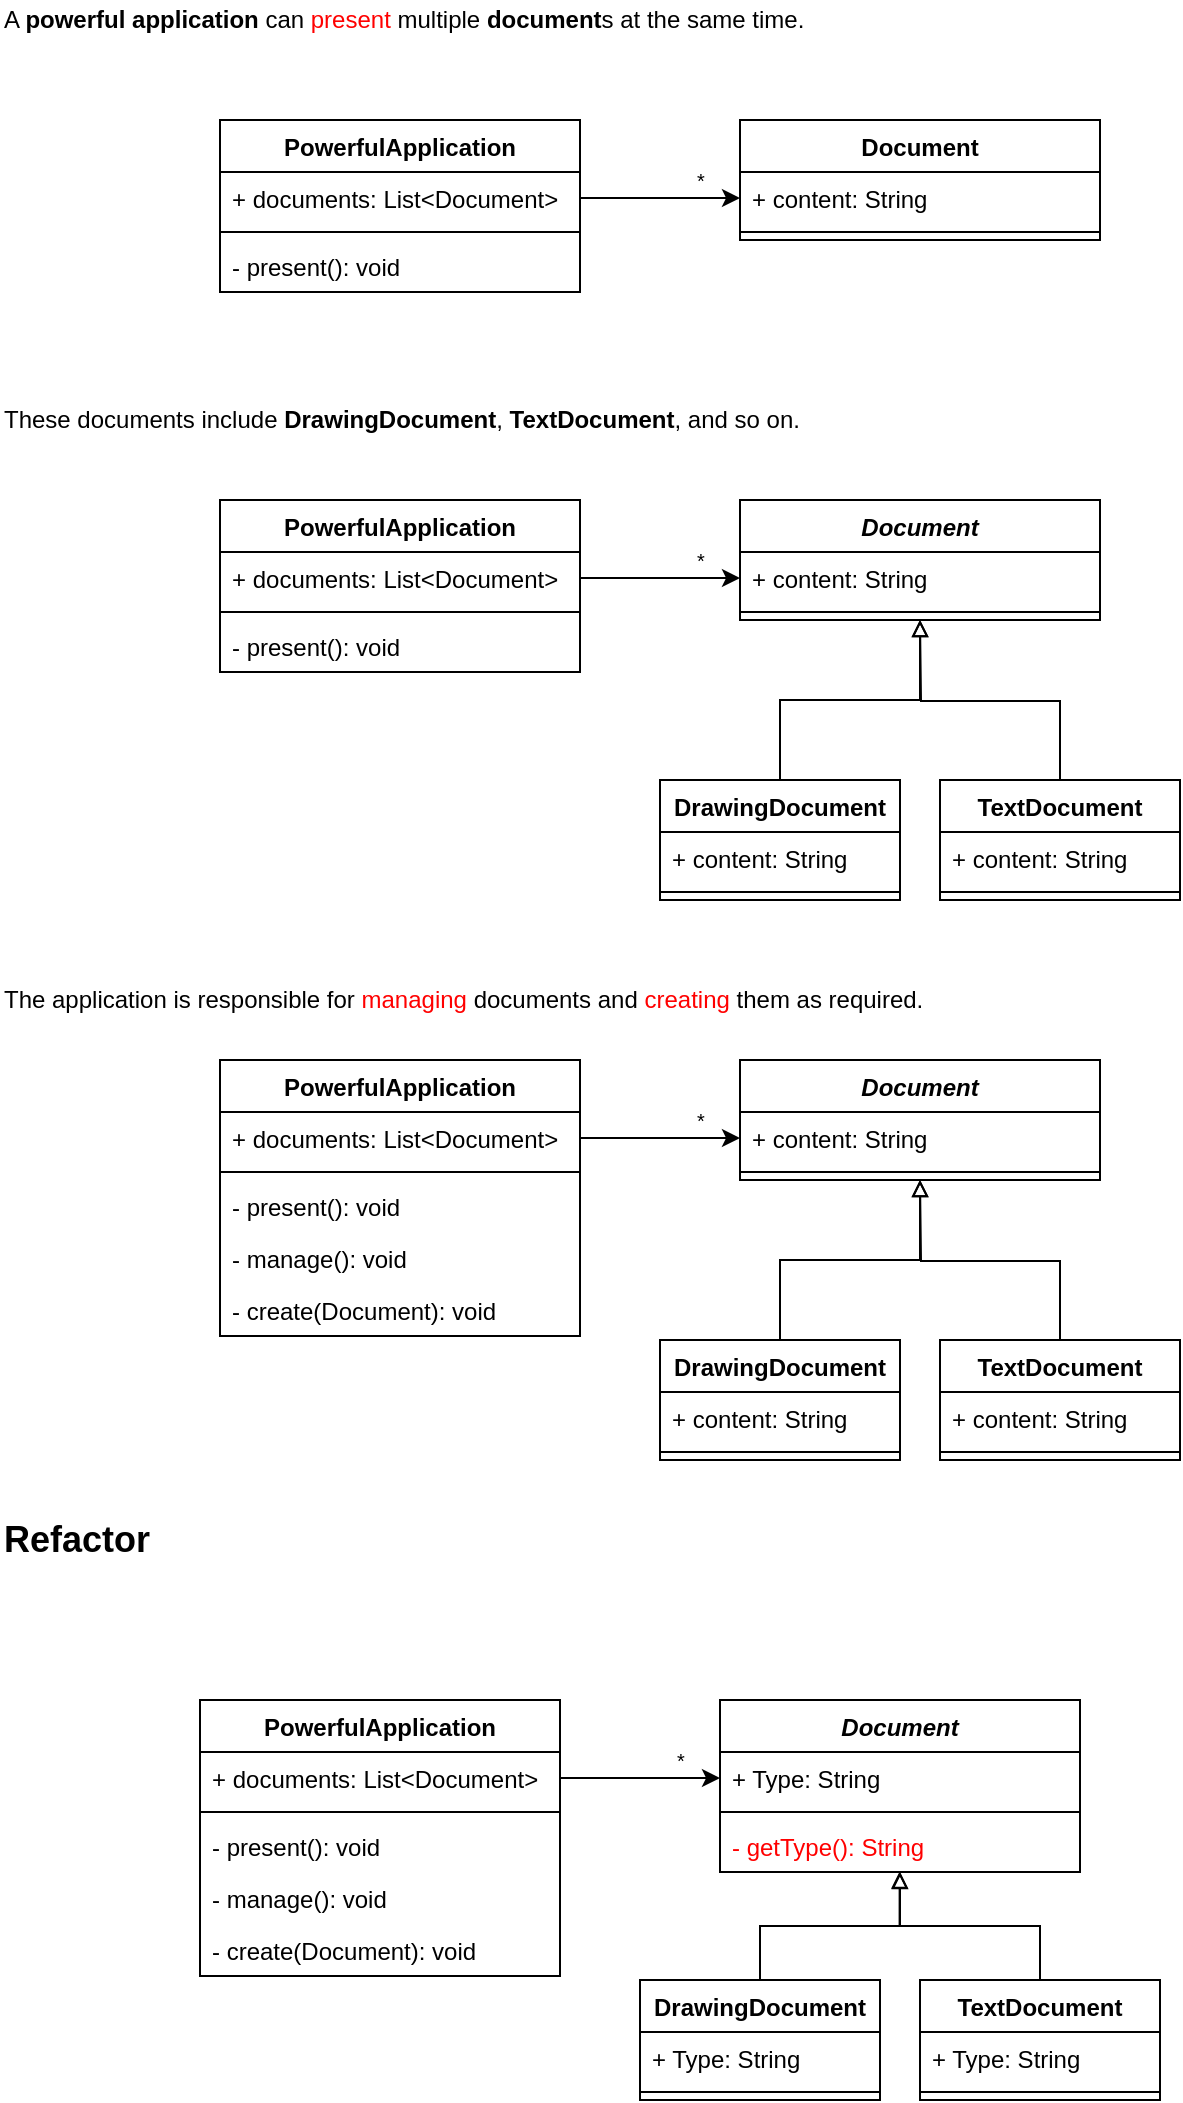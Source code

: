 <mxfile version="15.8.4" type="device"><diagram id="x-Aya7bCLQukjXp_1SLH" name="Page-1"><mxGraphModel dx="492" dy="433" grid="1" gridSize="10" guides="1" tooltips="1" connect="1" arrows="1" fold="1" page="1" pageScale="1" pageWidth="850" pageHeight="1100" math="0" shadow="0"><root><mxCell id="0"/><mxCell id="1" parent="0"/><mxCell id="gyACEAx8p1MgfbKCOxgS-1" value="A &lt;b&gt;powerful application&lt;/b&gt; can &lt;font color=&quot;#ff0000&quot;&gt;present&lt;/font&gt; multiple &lt;b&gt;document&lt;/b&gt;s at the same time." style="text;html=1;align=left;verticalAlign=middle;resizable=0;points=[];autosize=1;strokeColor=none;fillColor=none;" vertex="1" parent="1"><mxGeometry y="10" width="420" height="20" as="geometry"/></mxCell><mxCell id="gyACEAx8p1MgfbKCOxgS-2" value="These documents include &lt;b&gt;DrawingDocument&lt;/b&gt;, &lt;b&gt;TextDocument&lt;/b&gt;, and so on." style="text;html=1;align=left;verticalAlign=middle;resizable=0;points=[];autosize=1;strokeColor=none;fillColor=none;" vertex="1" parent="1"><mxGeometry y="210" width="410" height="20" as="geometry"/></mxCell><mxCell id="gyACEAx8p1MgfbKCOxgS-3" value="The application is responsible for &lt;font color=&quot;#ff0000&quot;&gt;managing&lt;/font&gt; documents and &lt;font color=&quot;#ff0000&quot;&gt;creating&lt;/font&gt; them as required." style="text;html=1;align=left;verticalAlign=middle;resizable=0;points=[];autosize=1;strokeColor=none;fillColor=none;" vertex="1" parent="1"><mxGeometry y="500" width="480" height="20" as="geometry"/></mxCell><mxCell id="gyACEAx8p1MgfbKCOxgS-4" value="PowerfulApplication" style="swimlane;fontStyle=1;align=center;verticalAlign=top;childLayout=stackLayout;horizontal=1;startSize=26;horizontalStack=0;resizeParent=1;resizeParentMax=0;resizeLast=0;collapsible=1;marginBottom=0;" vertex="1" parent="1"><mxGeometry x="110" y="70" width="180" height="86" as="geometry"/></mxCell><mxCell id="gyACEAx8p1MgfbKCOxgS-5" value="+ documents: List&lt;Document&gt;" style="text;strokeColor=none;fillColor=none;align=left;verticalAlign=top;spacingLeft=4;spacingRight=4;overflow=hidden;rotatable=0;points=[[0,0.5],[1,0.5]];portConstraint=eastwest;" vertex="1" parent="gyACEAx8p1MgfbKCOxgS-4"><mxGeometry y="26" width="180" height="26" as="geometry"/></mxCell><mxCell id="gyACEAx8p1MgfbKCOxgS-6" value="" style="line;strokeWidth=1;fillColor=none;align=left;verticalAlign=middle;spacingTop=-1;spacingLeft=3;spacingRight=3;rotatable=0;labelPosition=right;points=[];portConstraint=eastwest;" vertex="1" parent="gyACEAx8p1MgfbKCOxgS-4"><mxGeometry y="52" width="180" height="8" as="geometry"/></mxCell><mxCell id="gyACEAx8p1MgfbKCOxgS-7" value="- present(): void" style="text;strokeColor=none;fillColor=none;align=left;verticalAlign=top;spacingLeft=4;spacingRight=4;overflow=hidden;rotatable=0;points=[[0,0.5],[1,0.5]];portConstraint=eastwest;" vertex="1" parent="gyACEAx8p1MgfbKCOxgS-4"><mxGeometry y="60" width="180" height="26" as="geometry"/></mxCell><mxCell id="gyACEAx8p1MgfbKCOxgS-8" value="Document" style="swimlane;fontStyle=1;align=center;verticalAlign=top;childLayout=stackLayout;horizontal=1;startSize=26;horizontalStack=0;resizeParent=1;resizeParentMax=0;resizeLast=0;collapsible=1;marginBottom=0;" vertex="1" parent="1"><mxGeometry x="370" y="70" width="180" height="60" as="geometry"/></mxCell><mxCell id="gyACEAx8p1MgfbKCOxgS-9" value="+ content: String" style="text;strokeColor=none;fillColor=none;align=left;verticalAlign=top;spacingLeft=4;spacingRight=4;overflow=hidden;rotatable=0;points=[[0,0.5],[1,0.5]];portConstraint=eastwest;" vertex="1" parent="gyACEAx8p1MgfbKCOxgS-8"><mxGeometry y="26" width="180" height="26" as="geometry"/></mxCell><mxCell id="gyACEAx8p1MgfbKCOxgS-10" value="" style="line;strokeWidth=1;fillColor=none;align=left;verticalAlign=middle;spacingTop=-1;spacingLeft=3;spacingRight=3;rotatable=0;labelPosition=right;points=[];portConstraint=eastwest;" vertex="1" parent="gyACEAx8p1MgfbKCOxgS-8"><mxGeometry y="52" width="180" height="8" as="geometry"/></mxCell><mxCell id="gyACEAx8p1MgfbKCOxgS-12" style="edgeStyle=orthogonalEdgeStyle;rounded=0;orthogonalLoop=1;jettySize=auto;html=1;exitX=1;exitY=0.5;exitDx=0;exitDy=0;entryX=0;entryY=0.5;entryDx=0;entryDy=0;fontColor=#FF0000;" edge="1" parent="1" source="gyACEAx8p1MgfbKCOxgS-5" target="gyACEAx8p1MgfbKCOxgS-9"><mxGeometry relative="1" as="geometry"/></mxCell><mxCell id="gyACEAx8p1MgfbKCOxgS-13" value="&lt;font style=&quot;font-size: 10px&quot; color=&quot;#000000&quot;&gt;*&lt;/font&gt;" style="text;html=1;align=center;verticalAlign=middle;resizable=0;points=[];autosize=1;strokeColor=none;fillColor=none;fontColor=#FF0000;" vertex="1" parent="1"><mxGeometry x="340" y="90" width="20" height="20" as="geometry"/></mxCell><mxCell id="gyACEAx8p1MgfbKCOxgS-14" value="PowerfulApplication" style="swimlane;fontStyle=1;align=center;verticalAlign=top;childLayout=stackLayout;horizontal=1;startSize=26;horizontalStack=0;resizeParent=1;resizeParentMax=0;resizeLast=0;collapsible=1;marginBottom=0;" vertex="1" parent="1"><mxGeometry x="110" y="260" width="180" height="86" as="geometry"/></mxCell><mxCell id="gyACEAx8p1MgfbKCOxgS-15" value="+ documents: List&lt;Document&gt;" style="text;strokeColor=none;fillColor=none;align=left;verticalAlign=top;spacingLeft=4;spacingRight=4;overflow=hidden;rotatable=0;points=[[0,0.5],[1,0.5]];portConstraint=eastwest;" vertex="1" parent="gyACEAx8p1MgfbKCOxgS-14"><mxGeometry y="26" width="180" height="26" as="geometry"/></mxCell><mxCell id="gyACEAx8p1MgfbKCOxgS-16" value="" style="line;strokeWidth=1;fillColor=none;align=left;verticalAlign=middle;spacingTop=-1;spacingLeft=3;spacingRight=3;rotatable=0;labelPosition=right;points=[];portConstraint=eastwest;" vertex="1" parent="gyACEAx8p1MgfbKCOxgS-14"><mxGeometry y="52" width="180" height="8" as="geometry"/></mxCell><mxCell id="gyACEAx8p1MgfbKCOxgS-17" value="- present(): void" style="text;strokeColor=none;fillColor=none;align=left;verticalAlign=top;spacingLeft=4;spacingRight=4;overflow=hidden;rotatable=0;points=[[0,0.5],[1,0.5]];portConstraint=eastwest;" vertex="1" parent="gyACEAx8p1MgfbKCOxgS-14"><mxGeometry y="60" width="180" height="26" as="geometry"/></mxCell><mxCell id="gyACEAx8p1MgfbKCOxgS-18" value="Document" style="swimlane;fontStyle=3;align=center;verticalAlign=top;childLayout=stackLayout;horizontal=1;startSize=26;horizontalStack=0;resizeParent=1;resizeParentMax=0;resizeLast=0;collapsible=1;marginBottom=0;" vertex="1" parent="1"><mxGeometry x="370" y="260" width="180" height="60" as="geometry"/></mxCell><mxCell id="gyACEAx8p1MgfbKCOxgS-19" value="+ content: String" style="text;strokeColor=none;fillColor=none;align=left;verticalAlign=top;spacingLeft=4;spacingRight=4;overflow=hidden;rotatable=0;points=[[0,0.5],[1,0.5]];portConstraint=eastwest;" vertex="1" parent="gyACEAx8p1MgfbKCOxgS-18"><mxGeometry y="26" width="180" height="26" as="geometry"/></mxCell><mxCell id="gyACEAx8p1MgfbKCOxgS-20" value="" style="line;strokeWidth=1;fillColor=none;align=left;verticalAlign=middle;spacingTop=-1;spacingLeft=3;spacingRight=3;rotatable=0;labelPosition=right;points=[];portConstraint=eastwest;" vertex="1" parent="gyACEAx8p1MgfbKCOxgS-18"><mxGeometry y="52" width="180" height="8" as="geometry"/></mxCell><mxCell id="gyACEAx8p1MgfbKCOxgS-21" style="edgeStyle=orthogonalEdgeStyle;rounded=0;orthogonalLoop=1;jettySize=auto;html=1;exitX=1;exitY=0.5;exitDx=0;exitDy=0;entryX=0;entryY=0.5;entryDx=0;entryDy=0;fontColor=#FF0000;" edge="1" parent="1" source="gyACEAx8p1MgfbKCOxgS-15" target="gyACEAx8p1MgfbKCOxgS-19"><mxGeometry relative="1" as="geometry"/></mxCell><mxCell id="gyACEAx8p1MgfbKCOxgS-22" value="&lt;font style=&quot;font-size: 10px&quot; color=&quot;#000000&quot;&gt;*&lt;/font&gt;" style="text;html=1;align=center;verticalAlign=middle;resizable=0;points=[];autosize=1;strokeColor=none;fillColor=none;fontColor=#FF0000;" vertex="1" parent="1"><mxGeometry x="340" y="280" width="20" height="20" as="geometry"/></mxCell><mxCell id="gyACEAx8p1MgfbKCOxgS-30" style="edgeStyle=orthogonalEdgeStyle;rounded=0;orthogonalLoop=1;jettySize=auto;html=1;exitX=0.5;exitY=0;exitDx=0;exitDy=0;entryX=0.5;entryY=1;entryDx=0;entryDy=0;fontSize=10;fontColor=#000000;endArrow=block;endFill=0;" edge="1" parent="1" source="gyACEAx8p1MgfbKCOxgS-24" target="gyACEAx8p1MgfbKCOxgS-18"><mxGeometry relative="1" as="geometry"/></mxCell><mxCell id="gyACEAx8p1MgfbKCOxgS-24" value="DrawingDocument" style="swimlane;fontStyle=1;align=center;verticalAlign=top;childLayout=stackLayout;horizontal=1;startSize=26;horizontalStack=0;resizeParent=1;resizeParentMax=0;resizeLast=0;collapsible=1;marginBottom=0;" vertex="1" parent="1"><mxGeometry x="330" y="400" width="120" height="60" as="geometry"/></mxCell><mxCell id="gyACEAx8p1MgfbKCOxgS-25" value="+ content: String" style="text;strokeColor=none;fillColor=none;align=left;verticalAlign=top;spacingLeft=4;spacingRight=4;overflow=hidden;rotatable=0;points=[[0,0.5],[1,0.5]];portConstraint=eastwest;" vertex="1" parent="gyACEAx8p1MgfbKCOxgS-24"><mxGeometry y="26" width="120" height="26" as="geometry"/></mxCell><mxCell id="gyACEAx8p1MgfbKCOxgS-26" value="" style="line;strokeWidth=1;fillColor=none;align=left;verticalAlign=middle;spacingTop=-1;spacingLeft=3;spacingRight=3;rotatable=0;labelPosition=right;points=[];portConstraint=eastwest;" vertex="1" parent="gyACEAx8p1MgfbKCOxgS-24"><mxGeometry y="52" width="120" height="8" as="geometry"/></mxCell><mxCell id="gyACEAx8p1MgfbKCOxgS-31" style="edgeStyle=orthogonalEdgeStyle;rounded=0;orthogonalLoop=1;jettySize=auto;html=1;exitX=0.5;exitY=0;exitDx=0;exitDy=0;fontSize=10;fontColor=#000000;endArrow=block;endFill=0;" edge="1" parent="1" source="gyACEAx8p1MgfbKCOxgS-27"><mxGeometry relative="1" as="geometry"><mxPoint x="460" y="320" as="targetPoint"/></mxGeometry></mxCell><mxCell id="gyACEAx8p1MgfbKCOxgS-27" value="TextDocument" style="swimlane;fontStyle=1;align=center;verticalAlign=top;childLayout=stackLayout;horizontal=1;startSize=26;horizontalStack=0;resizeParent=1;resizeParentMax=0;resizeLast=0;collapsible=1;marginBottom=0;" vertex="1" parent="1"><mxGeometry x="470" y="400" width="120" height="60" as="geometry"/></mxCell><mxCell id="gyACEAx8p1MgfbKCOxgS-28" value="+ content: String" style="text;strokeColor=none;fillColor=none;align=left;verticalAlign=top;spacingLeft=4;spacingRight=4;overflow=hidden;rotatable=0;points=[[0,0.5],[1,0.5]];portConstraint=eastwest;" vertex="1" parent="gyACEAx8p1MgfbKCOxgS-27"><mxGeometry y="26" width="120" height="26" as="geometry"/></mxCell><mxCell id="gyACEAx8p1MgfbKCOxgS-29" value="" style="line;strokeWidth=1;fillColor=none;align=left;verticalAlign=middle;spacingTop=-1;spacingLeft=3;spacingRight=3;rotatable=0;labelPosition=right;points=[];portConstraint=eastwest;" vertex="1" parent="gyACEAx8p1MgfbKCOxgS-27"><mxGeometry y="52" width="120" height="8" as="geometry"/></mxCell><mxCell id="gyACEAx8p1MgfbKCOxgS-32" value="PowerfulApplication" style="swimlane;fontStyle=1;align=center;verticalAlign=top;childLayout=stackLayout;horizontal=1;startSize=26;horizontalStack=0;resizeParent=1;resizeParentMax=0;resizeLast=0;collapsible=1;marginBottom=0;" vertex="1" parent="1"><mxGeometry x="110" y="540" width="180" height="138" as="geometry"/></mxCell><mxCell id="gyACEAx8p1MgfbKCOxgS-33" value="+ documents: List&lt;Document&gt;" style="text;strokeColor=none;fillColor=none;align=left;verticalAlign=top;spacingLeft=4;spacingRight=4;overflow=hidden;rotatable=0;points=[[0,0.5],[1,0.5]];portConstraint=eastwest;" vertex="1" parent="gyACEAx8p1MgfbKCOxgS-32"><mxGeometry y="26" width="180" height="26" as="geometry"/></mxCell><mxCell id="gyACEAx8p1MgfbKCOxgS-34" value="" style="line;strokeWidth=1;fillColor=none;align=left;verticalAlign=middle;spacingTop=-1;spacingLeft=3;spacingRight=3;rotatable=0;labelPosition=right;points=[];portConstraint=eastwest;" vertex="1" parent="gyACEAx8p1MgfbKCOxgS-32"><mxGeometry y="52" width="180" height="8" as="geometry"/></mxCell><mxCell id="gyACEAx8p1MgfbKCOxgS-35" value="- present(): void" style="text;strokeColor=none;fillColor=none;align=left;verticalAlign=top;spacingLeft=4;spacingRight=4;overflow=hidden;rotatable=0;points=[[0,0.5],[1,0.5]];portConstraint=eastwest;" vertex="1" parent="gyACEAx8p1MgfbKCOxgS-32"><mxGeometry y="60" width="180" height="26" as="geometry"/></mxCell><mxCell id="gyACEAx8p1MgfbKCOxgS-50" value="- manage(): void" style="text;strokeColor=none;fillColor=none;align=left;verticalAlign=top;spacingLeft=4;spacingRight=4;overflow=hidden;rotatable=0;points=[[0,0.5],[1,0.5]];portConstraint=eastwest;" vertex="1" parent="gyACEAx8p1MgfbKCOxgS-32"><mxGeometry y="86" width="180" height="26" as="geometry"/></mxCell><mxCell id="gyACEAx8p1MgfbKCOxgS-49" value="- create(Document): void" style="text;strokeColor=none;fillColor=none;align=left;verticalAlign=top;spacingLeft=4;spacingRight=4;overflow=hidden;rotatable=0;points=[[0,0.5],[1,0.5]];portConstraint=eastwest;" vertex="1" parent="gyACEAx8p1MgfbKCOxgS-32"><mxGeometry y="112" width="180" height="26" as="geometry"/></mxCell><mxCell id="gyACEAx8p1MgfbKCOxgS-36" value="Document" style="swimlane;fontStyle=3;align=center;verticalAlign=top;childLayout=stackLayout;horizontal=1;startSize=26;horizontalStack=0;resizeParent=1;resizeParentMax=0;resizeLast=0;collapsible=1;marginBottom=0;" vertex="1" parent="1"><mxGeometry x="370" y="540" width="180" height="60" as="geometry"/></mxCell><mxCell id="gyACEAx8p1MgfbKCOxgS-37" value="+ content: String" style="text;strokeColor=none;fillColor=none;align=left;verticalAlign=top;spacingLeft=4;spacingRight=4;overflow=hidden;rotatable=0;points=[[0,0.5],[1,0.5]];portConstraint=eastwest;" vertex="1" parent="gyACEAx8p1MgfbKCOxgS-36"><mxGeometry y="26" width="180" height="26" as="geometry"/></mxCell><mxCell id="gyACEAx8p1MgfbKCOxgS-38" value="" style="line;strokeWidth=1;fillColor=none;align=left;verticalAlign=middle;spacingTop=-1;spacingLeft=3;spacingRight=3;rotatable=0;labelPosition=right;points=[];portConstraint=eastwest;" vertex="1" parent="gyACEAx8p1MgfbKCOxgS-36"><mxGeometry y="52" width="180" height="8" as="geometry"/></mxCell><mxCell id="gyACEAx8p1MgfbKCOxgS-39" style="edgeStyle=orthogonalEdgeStyle;rounded=0;orthogonalLoop=1;jettySize=auto;html=1;exitX=1;exitY=0.5;exitDx=0;exitDy=0;entryX=0;entryY=0.5;entryDx=0;entryDy=0;fontColor=#FF0000;" edge="1" parent="1" source="gyACEAx8p1MgfbKCOxgS-33" target="gyACEAx8p1MgfbKCOxgS-37"><mxGeometry relative="1" as="geometry"/></mxCell><mxCell id="gyACEAx8p1MgfbKCOxgS-40" value="&lt;font style=&quot;font-size: 10px&quot; color=&quot;#000000&quot;&gt;*&lt;/font&gt;" style="text;html=1;align=center;verticalAlign=middle;resizable=0;points=[];autosize=1;strokeColor=none;fillColor=none;fontColor=#FF0000;" vertex="1" parent="1"><mxGeometry x="340" y="560" width="20" height="20" as="geometry"/></mxCell><mxCell id="gyACEAx8p1MgfbKCOxgS-41" style="edgeStyle=orthogonalEdgeStyle;rounded=0;orthogonalLoop=1;jettySize=auto;html=1;exitX=0.5;exitY=0;exitDx=0;exitDy=0;entryX=0.5;entryY=1;entryDx=0;entryDy=0;fontSize=10;fontColor=#000000;endArrow=block;endFill=0;" edge="1" parent="1" source="gyACEAx8p1MgfbKCOxgS-42" target="gyACEAx8p1MgfbKCOxgS-36"><mxGeometry relative="1" as="geometry"/></mxCell><mxCell id="gyACEAx8p1MgfbKCOxgS-42" value="DrawingDocument" style="swimlane;fontStyle=1;align=center;verticalAlign=top;childLayout=stackLayout;horizontal=1;startSize=26;horizontalStack=0;resizeParent=1;resizeParentMax=0;resizeLast=0;collapsible=1;marginBottom=0;" vertex="1" parent="1"><mxGeometry x="330" y="680" width="120" height="60" as="geometry"/></mxCell><mxCell id="gyACEAx8p1MgfbKCOxgS-43" value="+ content: String" style="text;strokeColor=none;fillColor=none;align=left;verticalAlign=top;spacingLeft=4;spacingRight=4;overflow=hidden;rotatable=0;points=[[0,0.5],[1,0.5]];portConstraint=eastwest;" vertex="1" parent="gyACEAx8p1MgfbKCOxgS-42"><mxGeometry y="26" width="120" height="26" as="geometry"/></mxCell><mxCell id="gyACEAx8p1MgfbKCOxgS-44" value="" style="line;strokeWidth=1;fillColor=none;align=left;verticalAlign=middle;spacingTop=-1;spacingLeft=3;spacingRight=3;rotatable=0;labelPosition=right;points=[];portConstraint=eastwest;" vertex="1" parent="gyACEAx8p1MgfbKCOxgS-42"><mxGeometry y="52" width="120" height="8" as="geometry"/></mxCell><mxCell id="gyACEAx8p1MgfbKCOxgS-45" style="edgeStyle=orthogonalEdgeStyle;rounded=0;orthogonalLoop=1;jettySize=auto;html=1;exitX=0.5;exitY=0;exitDx=0;exitDy=0;fontSize=10;fontColor=#000000;endArrow=block;endFill=0;" edge="1" parent="1" source="gyACEAx8p1MgfbKCOxgS-46"><mxGeometry relative="1" as="geometry"><mxPoint x="460" y="600" as="targetPoint"/></mxGeometry></mxCell><mxCell id="gyACEAx8p1MgfbKCOxgS-46" value="TextDocument" style="swimlane;fontStyle=1;align=center;verticalAlign=top;childLayout=stackLayout;horizontal=1;startSize=26;horizontalStack=0;resizeParent=1;resizeParentMax=0;resizeLast=0;collapsible=1;marginBottom=0;" vertex="1" parent="1"><mxGeometry x="470" y="680" width="120" height="60" as="geometry"/></mxCell><mxCell id="gyACEAx8p1MgfbKCOxgS-47" value="+ content: String" style="text;strokeColor=none;fillColor=none;align=left;verticalAlign=top;spacingLeft=4;spacingRight=4;overflow=hidden;rotatable=0;points=[[0,0.5],[1,0.5]];portConstraint=eastwest;" vertex="1" parent="gyACEAx8p1MgfbKCOxgS-46"><mxGeometry y="26" width="120" height="26" as="geometry"/></mxCell><mxCell id="gyACEAx8p1MgfbKCOxgS-48" value="" style="line;strokeWidth=1;fillColor=none;align=left;verticalAlign=middle;spacingTop=-1;spacingLeft=3;spacingRight=3;rotatable=0;labelPosition=right;points=[];portConstraint=eastwest;" vertex="1" parent="gyACEAx8p1MgfbKCOxgS-46"><mxGeometry y="52" width="120" height="8" as="geometry"/></mxCell><mxCell id="gyACEAx8p1MgfbKCOxgS-51" value="&lt;b&gt;&lt;font style=&quot;font-size: 18px&quot;&gt;Refactor&lt;/font&gt;&lt;/b&gt;" style="text;html=1;align=left;verticalAlign=middle;resizable=0;points=[];autosize=1;strokeColor=none;fillColor=none;" vertex="1" parent="1"><mxGeometry y="770" width="90" height="20" as="geometry"/></mxCell><mxCell id="gyACEAx8p1MgfbKCOxgS-52" value="PowerfulApplication" style="swimlane;fontStyle=1;align=center;verticalAlign=top;childLayout=stackLayout;horizontal=1;startSize=26;horizontalStack=0;resizeParent=1;resizeParentMax=0;resizeLast=0;collapsible=1;marginBottom=0;" vertex="1" parent="1"><mxGeometry x="100" y="860" width="180" height="138" as="geometry"/></mxCell><mxCell id="gyACEAx8p1MgfbKCOxgS-53" value="+ documents: List&lt;Document&gt;" style="text;strokeColor=none;fillColor=none;align=left;verticalAlign=top;spacingLeft=4;spacingRight=4;overflow=hidden;rotatable=0;points=[[0,0.5],[1,0.5]];portConstraint=eastwest;" vertex="1" parent="gyACEAx8p1MgfbKCOxgS-52"><mxGeometry y="26" width="180" height="26" as="geometry"/></mxCell><mxCell id="gyACEAx8p1MgfbKCOxgS-54" value="" style="line;strokeWidth=1;fillColor=none;align=left;verticalAlign=middle;spacingTop=-1;spacingLeft=3;spacingRight=3;rotatable=0;labelPosition=right;points=[];portConstraint=eastwest;" vertex="1" parent="gyACEAx8p1MgfbKCOxgS-52"><mxGeometry y="52" width="180" height="8" as="geometry"/></mxCell><mxCell id="gyACEAx8p1MgfbKCOxgS-55" value="- present(): void" style="text;strokeColor=none;fillColor=none;align=left;verticalAlign=top;spacingLeft=4;spacingRight=4;overflow=hidden;rotatable=0;points=[[0,0.5],[1,0.5]];portConstraint=eastwest;" vertex="1" parent="gyACEAx8p1MgfbKCOxgS-52"><mxGeometry y="60" width="180" height="26" as="geometry"/></mxCell><mxCell id="gyACEAx8p1MgfbKCOxgS-56" value="- manage(): void" style="text;strokeColor=none;fillColor=none;align=left;verticalAlign=top;spacingLeft=4;spacingRight=4;overflow=hidden;rotatable=0;points=[[0,0.5],[1,0.5]];portConstraint=eastwest;" vertex="1" parent="gyACEAx8p1MgfbKCOxgS-52"><mxGeometry y="86" width="180" height="26" as="geometry"/></mxCell><mxCell id="gyACEAx8p1MgfbKCOxgS-57" value="- create(Document): void" style="text;strokeColor=none;fillColor=none;align=left;verticalAlign=top;spacingLeft=4;spacingRight=4;overflow=hidden;rotatable=0;points=[[0,0.5],[1,0.5]];portConstraint=eastwest;" vertex="1" parent="gyACEAx8p1MgfbKCOxgS-52"><mxGeometry y="112" width="180" height="26" as="geometry"/></mxCell><mxCell id="gyACEAx8p1MgfbKCOxgS-58" value="Document" style="swimlane;fontStyle=3;align=center;verticalAlign=top;childLayout=stackLayout;horizontal=1;startSize=26;horizontalStack=0;resizeParent=1;resizeParentMax=0;resizeLast=0;collapsible=1;marginBottom=0;" vertex="1" parent="1"><mxGeometry x="360" y="860" width="180" height="86" as="geometry"/></mxCell><mxCell id="gyACEAx8p1MgfbKCOxgS-59" value="+ Type: String" style="text;strokeColor=none;fillColor=none;align=left;verticalAlign=top;spacingLeft=4;spacingRight=4;overflow=hidden;rotatable=0;points=[[0,0.5],[1,0.5]];portConstraint=eastwest;" vertex="1" parent="gyACEAx8p1MgfbKCOxgS-58"><mxGeometry y="26" width="180" height="26" as="geometry"/></mxCell><mxCell id="gyACEAx8p1MgfbKCOxgS-60" value="" style="line;strokeWidth=1;fillColor=none;align=left;verticalAlign=middle;spacingTop=-1;spacingLeft=3;spacingRight=3;rotatable=0;labelPosition=right;points=[];portConstraint=eastwest;" vertex="1" parent="gyACEAx8p1MgfbKCOxgS-58"><mxGeometry y="52" width="180" height="8" as="geometry"/></mxCell><mxCell id="gyACEAx8p1MgfbKCOxgS-71" value="- getType(): String" style="text;strokeColor=none;fillColor=none;align=left;verticalAlign=top;spacingLeft=4;spacingRight=4;overflow=hidden;rotatable=0;points=[[0,0.5],[1,0.5]];portConstraint=eastwest;fontColor=#FF0000;" vertex="1" parent="gyACEAx8p1MgfbKCOxgS-58"><mxGeometry y="60" width="180" height="26" as="geometry"/></mxCell><mxCell id="gyACEAx8p1MgfbKCOxgS-61" style="edgeStyle=orthogonalEdgeStyle;rounded=0;orthogonalLoop=1;jettySize=auto;html=1;exitX=1;exitY=0.5;exitDx=0;exitDy=0;entryX=0;entryY=0.5;entryDx=0;entryDy=0;fontColor=#FF0000;" edge="1" parent="1" source="gyACEAx8p1MgfbKCOxgS-53" target="gyACEAx8p1MgfbKCOxgS-59"><mxGeometry relative="1" as="geometry"/></mxCell><mxCell id="gyACEAx8p1MgfbKCOxgS-62" value="&lt;font style=&quot;font-size: 10px&quot; color=&quot;#000000&quot;&gt;*&lt;/font&gt;" style="text;html=1;align=center;verticalAlign=middle;resizable=0;points=[];autosize=1;strokeColor=none;fillColor=none;fontColor=#FF0000;" vertex="1" parent="1"><mxGeometry x="330" y="880" width="20" height="20" as="geometry"/></mxCell><mxCell id="gyACEAx8p1MgfbKCOxgS-72" style="edgeStyle=orthogonalEdgeStyle;rounded=0;orthogonalLoop=1;jettySize=auto;html=1;exitX=0.5;exitY=0;exitDx=0;exitDy=0;entryX=0.5;entryY=1;entryDx=0;entryDy=0;fontSize=18;fontColor=#FF0000;endArrow=block;endFill=0;" edge="1" parent="1" source="gyACEAx8p1MgfbKCOxgS-64" target="gyACEAx8p1MgfbKCOxgS-58"><mxGeometry relative="1" as="geometry"/></mxCell><mxCell id="gyACEAx8p1MgfbKCOxgS-64" value="DrawingDocument" style="swimlane;fontStyle=1;align=center;verticalAlign=top;childLayout=stackLayout;horizontal=1;startSize=26;horizontalStack=0;resizeParent=1;resizeParentMax=0;resizeLast=0;collapsible=1;marginBottom=0;" vertex="1" parent="1"><mxGeometry x="320" y="1000" width="120" height="60" as="geometry"/></mxCell><mxCell id="gyACEAx8p1MgfbKCOxgS-65" value="+ Type: String" style="text;strokeColor=none;fillColor=none;align=left;verticalAlign=top;spacingLeft=4;spacingRight=4;overflow=hidden;rotatable=0;points=[[0,0.5],[1,0.5]];portConstraint=eastwest;" vertex="1" parent="gyACEAx8p1MgfbKCOxgS-64"><mxGeometry y="26" width="120" height="26" as="geometry"/></mxCell><mxCell id="gyACEAx8p1MgfbKCOxgS-66" value="" style="line;strokeWidth=1;fillColor=none;align=left;verticalAlign=middle;spacingTop=-1;spacingLeft=3;spacingRight=3;rotatable=0;labelPosition=right;points=[];portConstraint=eastwest;" vertex="1" parent="gyACEAx8p1MgfbKCOxgS-64"><mxGeometry y="52" width="120" height="8" as="geometry"/></mxCell><mxCell id="gyACEAx8p1MgfbKCOxgS-73" style="edgeStyle=orthogonalEdgeStyle;rounded=0;orthogonalLoop=1;jettySize=auto;html=1;exitX=0.5;exitY=0;exitDx=0;exitDy=0;entryX=0.499;entryY=0.99;entryDx=0;entryDy=0;entryPerimeter=0;fontSize=18;fontColor=#FF0000;endArrow=block;endFill=0;" edge="1" parent="1" source="gyACEAx8p1MgfbKCOxgS-68" target="gyACEAx8p1MgfbKCOxgS-71"><mxGeometry relative="1" as="geometry"/></mxCell><mxCell id="gyACEAx8p1MgfbKCOxgS-68" value="TextDocument" style="swimlane;fontStyle=1;align=center;verticalAlign=top;childLayout=stackLayout;horizontal=1;startSize=26;horizontalStack=0;resizeParent=1;resizeParentMax=0;resizeLast=0;collapsible=1;marginBottom=0;" vertex="1" parent="1"><mxGeometry x="460" y="1000" width="120" height="60" as="geometry"/></mxCell><mxCell id="gyACEAx8p1MgfbKCOxgS-69" value="+ Type: String" style="text;strokeColor=none;fillColor=none;align=left;verticalAlign=top;spacingLeft=4;spacingRight=4;overflow=hidden;rotatable=0;points=[[0,0.5],[1,0.5]];portConstraint=eastwest;" vertex="1" parent="gyACEAx8p1MgfbKCOxgS-68"><mxGeometry y="26" width="120" height="26" as="geometry"/></mxCell><mxCell id="gyACEAx8p1MgfbKCOxgS-70" value="" style="line;strokeWidth=1;fillColor=none;align=left;verticalAlign=middle;spacingTop=-1;spacingLeft=3;spacingRight=3;rotatable=0;labelPosition=right;points=[];portConstraint=eastwest;" vertex="1" parent="gyACEAx8p1MgfbKCOxgS-68"><mxGeometry y="52" width="120" height="8" as="geometry"/></mxCell></root></mxGraphModel></diagram></mxfile>